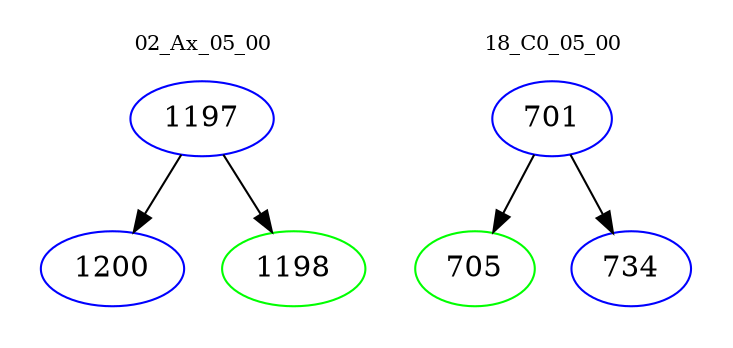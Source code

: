 digraph{
subgraph cluster_0 {
color = white
label = "02_Ax_05_00";
fontsize=10;
T0_1197 [label="1197", color="blue"]
T0_1197 -> T0_1200 [color="black"]
T0_1200 [label="1200", color="blue"]
T0_1197 -> T0_1198 [color="black"]
T0_1198 [label="1198", color="green"]
}
subgraph cluster_1 {
color = white
label = "18_C0_05_00";
fontsize=10;
T1_701 [label="701", color="blue"]
T1_701 -> T1_705 [color="black"]
T1_705 [label="705", color="green"]
T1_701 -> T1_734 [color="black"]
T1_734 [label="734", color="blue"]
}
}
